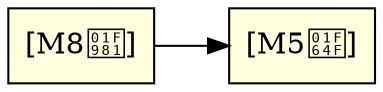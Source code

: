 
digraph SimplePastPresent {
  rankdir=LR;
  node [shape=rectangle, style=filled, fillcolor=lightyellow];
  "[M8🦁]" -> "[M5🙏]";
}